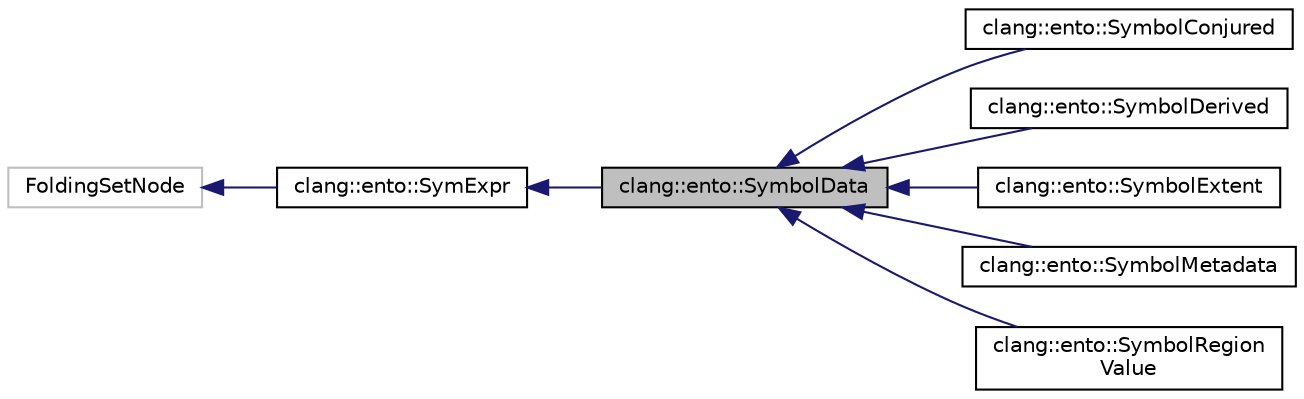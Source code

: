 digraph "clang::ento::SymbolData"
{
 // LATEX_PDF_SIZE
  bgcolor="transparent";
  edge [fontname="Helvetica",fontsize="10",labelfontname="Helvetica",labelfontsize="10"];
  node [fontname="Helvetica",fontsize="10",shape=record];
  rankdir="LR";
  Node1 [label="clang::ento::SymbolData",height=0.2,width=0.4,color="black", fillcolor="grey75", style="filled", fontcolor="black",tooltip="A symbol representing data which can be stored in a memory location (region)."];
  Node2 -> Node1 [dir="back",color="midnightblue",fontsize="10",style="solid",fontname="Helvetica"];
  Node2 [label="clang::ento::SymExpr",height=0.2,width=0.4,color="black",URL="$classclang_1_1ento_1_1SymExpr.html",tooltip="Symbolic value."];
  Node3 -> Node2 [dir="back",color="midnightblue",fontsize="10",style="solid",fontname="Helvetica"];
  Node3 [label="FoldingSetNode",height=0.2,width=0.4,color="grey75",tooltip=" "];
  Node1 -> Node4 [dir="back",color="midnightblue",fontsize="10",style="solid",fontname="Helvetica"];
  Node4 [label="clang::ento::SymbolConjured",height=0.2,width=0.4,color="black",URL="$classclang_1_1ento_1_1SymbolConjured.html",tooltip="A symbol representing the result of an expression in the case when we do not know anything about what..."];
  Node1 -> Node5 [dir="back",color="midnightblue",fontsize="10",style="solid",fontname="Helvetica"];
  Node5 [label="clang::ento::SymbolDerived",height=0.2,width=0.4,color="black",URL="$classclang_1_1ento_1_1SymbolDerived.html",tooltip="A symbol representing the value of a MemRegion whose parent region has symbolic value."];
  Node1 -> Node6 [dir="back",color="midnightblue",fontsize="10",style="solid",fontname="Helvetica"];
  Node6 [label="clang::ento::SymbolExtent",height=0.2,width=0.4,color="black",URL="$classclang_1_1ento_1_1SymbolExtent.html",tooltip="SymbolExtent - Represents the extent (size in bytes) of a bounded region."];
  Node1 -> Node7 [dir="back",color="midnightblue",fontsize="10",style="solid",fontname="Helvetica"];
  Node7 [label="clang::ento::SymbolMetadata",height=0.2,width=0.4,color="black",URL="$classclang_1_1ento_1_1SymbolMetadata.html",tooltip="SymbolMetadata - Represents path-dependent metadata about a specific region."];
  Node1 -> Node8 [dir="back",color="midnightblue",fontsize="10",style="solid",fontname="Helvetica"];
  Node8 [label="clang::ento::SymbolRegion\lValue",height=0.2,width=0.4,color="black",URL="$classclang_1_1ento_1_1SymbolRegionValue.html",tooltip="A symbol representing the value stored at a MemRegion."];
}

